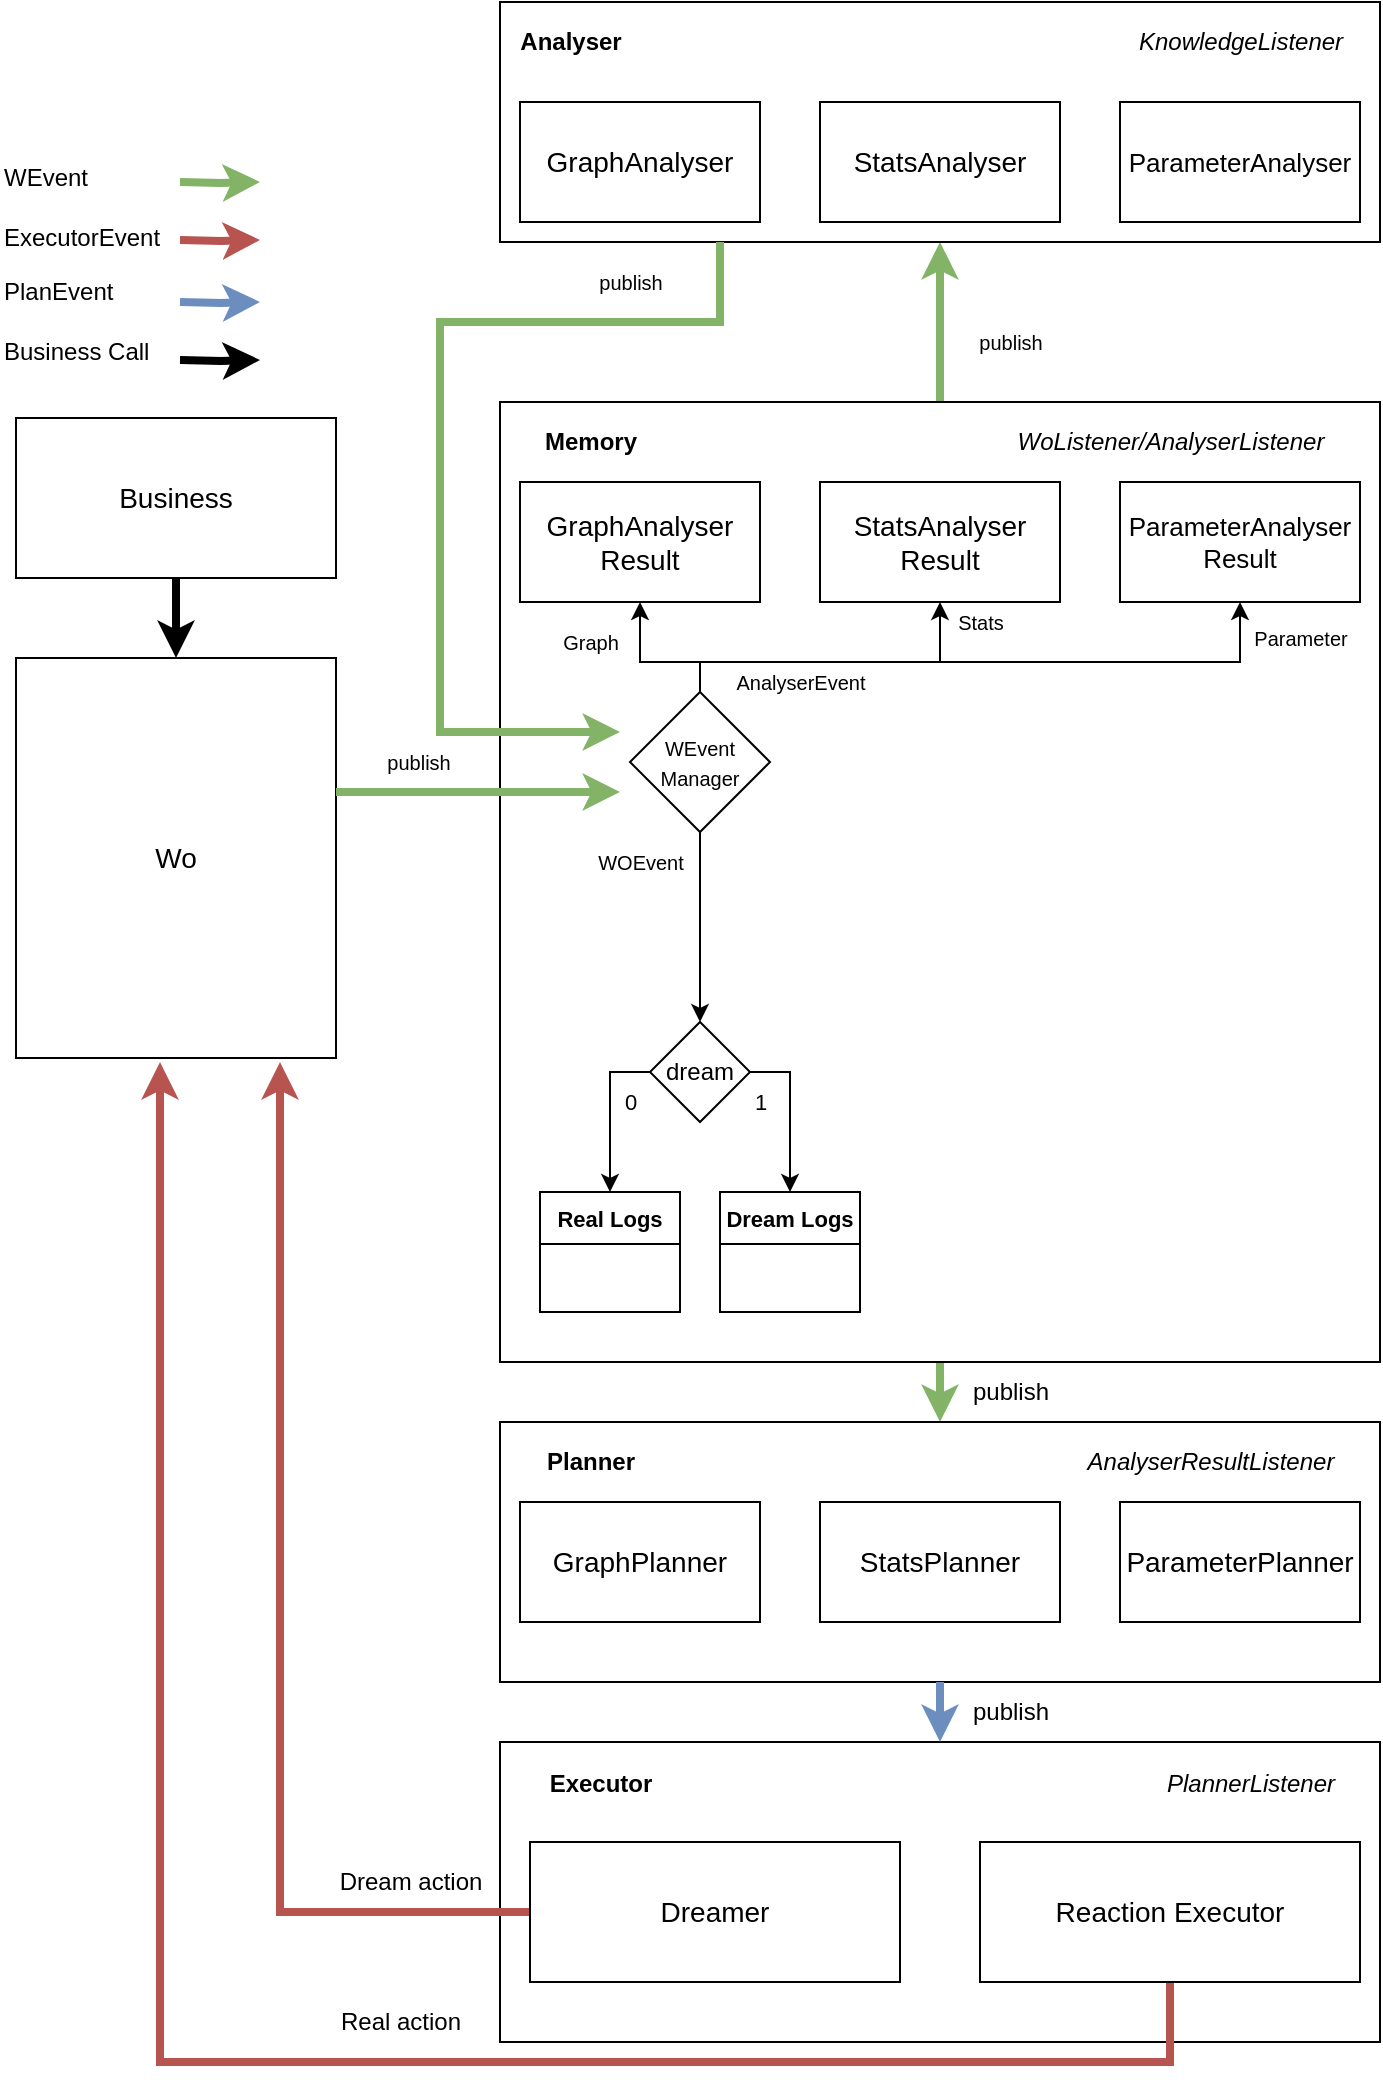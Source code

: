 <mxfile version="18.0.0" type="device"><diagram id="gRg7UHnxYuvVEjStJpHx" name="Page-1"><mxGraphModel dx="1149" dy="772" grid="1" gridSize="10" guides="1" tooltips="1" connect="1" arrows="1" fold="1" page="1" pageScale="1" pageWidth="827" pageHeight="1169" math="0" shadow="0"><root><mxCell id="0"/><mxCell id="1" parent="0"/><mxCell id="RJfiCJJlDYWIYcxAatYN-1" value="" style="rounded=0;whiteSpace=wrap;html=1;fontSize=10;" parent="1" vertex="1"><mxGeometry x="310" y="920" width="440" height="150" as="geometry"/></mxCell><mxCell id="eGc074BNSoweGuL8K8vA-1" value="&lt;font style=&quot;font-size: 14px&quot;&gt;Wo&lt;/font&gt;" style="rounded=0;whiteSpace=wrap;html=1;" parent="1" vertex="1"><mxGeometry x="68" y="378" width="160" height="200" as="geometry"/></mxCell><mxCell id="M6r_V2_CPhSMCasmv5Qg-44" style="edgeStyle=orthogonalEdgeStyle;rounded=0;orthogonalLoop=1;jettySize=auto;html=1;exitX=0.5;exitY=1;exitDx=0;exitDy=0;entryX=0.5;entryY=0;entryDx=0;entryDy=0;startArrow=none;startFill=0;endArrow=classic;endFill=1;strokeWidth=4;" parent="1" source="eGc074BNSoweGuL8K8vA-6" target="eGc074BNSoweGuL8K8vA-1" edge="1"><mxGeometry relative="1" as="geometry"/></mxCell><mxCell id="eGc074BNSoweGuL8K8vA-6" value="&lt;font style=&quot;font-size: 14px&quot;&gt;Business&lt;/font&gt;" style="rounded=0;whiteSpace=wrap;html=1;" parent="1" vertex="1"><mxGeometry x="68" y="258" width="160" height="80" as="geometry"/></mxCell><mxCell id="eGc074BNSoweGuL8K8vA-62" style="edgeStyle=orthogonalEdgeStyle;rounded=0;orthogonalLoop=1;jettySize=auto;html=1;exitX=0.5;exitY=0;exitDx=0;exitDy=0;entryX=0.5;entryY=1;entryDx=0;entryDy=0;fontSize=30;strokeWidth=4;fillColor=#d5e8d4;strokeColor=#82b366;" parent="1" source="eGc074BNSoweGuL8K8vA-8" target="eGc074BNSoweGuL8K8vA-10" edge="1"><mxGeometry relative="1" as="geometry"/></mxCell><mxCell id="M6r_V2_CPhSMCasmv5Qg-19" style="edgeStyle=orthogonalEdgeStyle;rounded=0;orthogonalLoop=1;jettySize=auto;html=1;startArrow=none;startFill=0;endArrow=classic;endFill=1;strokeWidth=4;fillColor=#d5e8d4;strokeColor=#82b366;" parent="1" source="eGc074BNSoweGuL8K8vA-8" target="M6r_V2_CPhSMCasmv5Qg-15" edge="1"><mxGeometry relative="1" as="geometry"/></mxCell><mxCell id="eGc074BNSoweGuL8K8vA-8" value="" style="rounded=0;whiteSpace=wrap;html=1;" parent="1" vertex="1"><mxGeometry x="310" y="250" width="440" height="480" as="geometry"/></mxCell><mxCell id="eGc074BNSoweGuL8K8vA-9" value="&lt;b&gt;Memory&lt;/b&gt;" style="text;html=1;align=center;verticalAlign=middle;resizable=0;points=[];autosize=1;strokeColor=none;fillColor=none;" parent="1" vertex="1"><mxGeometry x="325" y="260" width="60" height="20" as="geometry"/></mxCell><mxCell id="eGc074BNSoweGuL8K8vA-10" value="" style="rounded=0;whiteSpace=wrap;html=1;" parent="1" vertex="1"><mxGeometry x="310" y="50" width="440" height="120" as="geometry"/></mxCell><mxCell id="eGc074BNSoweGuL8K8vA-11" value="&lt;i&gt;KnowledgeListener&lt;/i&gt;" style="text;html=1;align=center;verticalAlign=middle;resizable=0;points=[];autosize=1;strokeColor=none;fillColor=none;" parent="1" vertex="1"><mxGeometry x="620" y="60" width="120" height="20" as="geometry"/></mxCell><mxCell id="eGc074BNSoweGuL8K8vA-12" value="&lt;b&gt;Analyser&lt;/b&gt;" style="text;html=1;align=center;verticalAlign=middle;resizable=0;points=[];autosize=1;strokeColor=none;fillColor=none;" parent="1" vertex="1"><mxGeometry x="310" y="60" width="70" height="20" as="geometry"/></mxCell><mxCell id="eGc074BNSoweGuL8K8vA-14" value="&lt;font style=&quot;font-size: 14px&quot;&gt;GraphAnalyser&lt;/font&gt;" style="rounded=0;whiteSpace=wrap;html=1;" parent="1" vertex="1"><mxGeometry x="320" y="100" width="120" height="60" as="geometry"/></mxCell><mxCell id="eGc074BNSoweGuL8K8vA-15" value="&lt;font style=&quot;font-size: 14px&quot;&gt;StatsAnalyser&lt;/font&gt;" style="rounded=0;whiteSpace=wrap;html=1;" parent="1" vertex="1"><mxGeometry x="470" y="100" width="120" height="60" as="geometry"/></mxCell><mxCell id="eGc074BNSoweGuL8K8vA-16" value="&lt;font style=&quot;font-size: 13px&quot;&gt;ParameterAnalyser&lt;/font&gt;" style="rounded=0;whiteSpace=wrap;html=1;" parent="1" vertex="1"><mxGeometry x="620" y="100" width="120" height="60" as="geometry"/></mxCell><mxCell id="eGc074BNSoweGuL8K8vA-46" style="edgeStyle=orthogonalEdgeStyle;rounded=0;orthogonalLoop=1;jettySize=auto;html=1;exitX=1;exitY=0.5;exitDx=0;exitDy=0;entryX=0.5;entryY=0;entryDx=0;entryDy=0;fontSize=10;strokeWidth=1;" parent="1" source="eGc074BNSoweGuL8K8vA-17" target="eGc074BNSoweGuL8K8vA-33" edge="1"><mxGeometry relative="1" as="geometry"/></mxCell><mxCell id="eGc074BNSoweGuL8K8vA-48" style="edgeStyle=orthogonalEdgeStyle;rounded=0;orthogonalLoop=1;jettySize=auto;html=1;exitX=0;exitY=0.5;exitDx=0;exitDy=0;fontSize=10;strokeWidth=1;" parent="1" source="eGc074BNSoweGuL8K8vA-17" target="eGc074BNSoweGuL8K8vA-29" edge="1"><mxGeometry relative="1" as="geometry"/></mxCell><mxCell id="eGc074BNSoweGuL8K8vA-17" value="dream" style="rhombus;whiteSpace=wrap;html=1;" parent="1" vertex="1"><mxGeometry x="385" y="560" width="50" height="50" as="geometry"/></mxCell><mxCell id="eGc074BNSoweGuL8K8vA-20" style="edgeStyle=orthogonalEdgeStyle;rounded=0;orthogonalLoop=1;jettySize=auto;html=1;strokeWidth=4;fillColor=#d5e8d4;strokeColor=#82b366;" parent="1" edge="1"><mxGeometry relative="1" as="geometry"><mxPoint x="150" y="140" as="sourcePoint"/><mxPoint x="190" y="140" as="targetPoint"/></mxGeometry></mxCell><mxCell id="eGc074BNSoweGuL8K8vA-21" value="WEvent" style="text;html=1;strokeColor=none;fillColor=none;align=left;verticalAlign=middle;whiteSpace=wrap;rounded=0;" parent="1" vertex="1"><mxGeometry x="60" y="123" width="60" height="30" as="geometry"/></mxCell><mxCell id="eGc074BNSoweGuL8K8vA-19" style="edgeStyle=orthogonalEdgeStyle;rounded=0;orthogonalLoop=1;jettySize=auto;html=1;fillColor=#d5e8d4;strokeColor=#82b366;strokeWidth=4;" parent="1" edge="1"><mxGeometry relative="1" as="geometry"><mxPoint x="230" y="445" as="sourcePoint"/><mxPoint x="370" y="445" as="targetPoint"/><Array as="points"><mxPoint x="228" y="445"/></Array></mxGeometry></mxCell><mxCell id="eGc074BNSoweGuL8K8vA-29" value="Real Logs" style="swimlane;fontStyle=1;childLayout=stackLayout;horizontal=1;startSize=26;horizontalStack=0;resizeParent=1;resizeParentMax=0;resizeLast=0;collapsible=1;marginBottom=0;align=center;fontSize=11;" parent="1" vertex="1"><mxGeometry x="330" y="645" width="70" height="60" as="geometry"/></mxCell><mxCell id="eGc074BNSoweGuL8K8vA-33" value="Dream Logs" style="swimlane;fontStyle=1;childLayout=stackLayout;horizontal=1;startSize=26;horizontalStack=0;resizeParent=1;resizeParentMax=0;resizeLast=0;collapsible=1;marginBottom=0;align=center;fontSize=11;" parent="1" vertex="1"><mxGeometry x="420" y="645" width="70" height="60" as="geometry"/></mxCell><mxCell id="eGc074BNSoweGuL8K8vA-37" value="0" style="text;html=1;align=center;verticalAlign=middle;resizable=0;points=[];autosize=1;strokeColor=none;fillColor=none;fontSize=11;" parent="1" vertex="1"><mxGeometry x="365" y="590" width="20" height="20" as="geometry"/></mxCell><mxCell id="eGc074BNSoweGuL8K8vA-38" value="1" style="text;html=1;align=center;verticalAlign=middle;resizable=0;points=[];autosize=1;strokeColor=none;fillColor=none;fontSize=11;" parent="1" vertex="1"><mxGeometry x="430" y="590" width="20" height="20" as="geometry"/></mxCell><mxCell id="eGc074BNSoweGuL8K8vA-39" value="&lt;font style=&quot;font-size: 14px&quot;&gt;GraphAnalyser&lt;br&gt;Result&lt;/font&gt;" style="rounded=0;whiteSpace=wrap;html=1;" parent="1" vertex="1"><mxGeometry x="320" y="290" width="120" height="60" as="geometry"/></mxCell><mxCell id="eGc074BNSoweGuL8K8vA-40" value="&lt;font style=&quot;font-size: 14px&quot;&gt;StatsAnalyser&lt;br&gt;Result&lt;/font&gt;" style="rounded=0;whiteSpace=wrap;html=1;" parent="1" vertex="1"><mxGeometry x="470" y="290" width="120" height="60" as="geometry"/></mxCell><mxCell id="eGc074BNSoweGuL8K8vA-41" value="&lt;font style=&quot;font-size: 13px&quot;&gt;ParameterAnalyser&lt;br&gt;Result&lt;/font&gt;" style="rounded=0;whiteSpace=wrap;html=1;" parent="1" vertex="1"><mxGeometry x="620" y="290" width="120" height="60" as="geometry"/></mxCell><mxCell id="eGc074BNSoweGuL8K8vA-45" style="edgeStyle=orthogonalEdgeStyle;rounded=0;orthogonalLoop=1;jettySize=auto;html=1;entryX=0.5;entryY=0;entryDx=0;entryDy=0;fontSize=10;strokeWidth=1;" parent="1" source="eGc074BNSoweGuL8K8vA-43" target="eGc074BNSoweGuL8K8vA-17" edge="1"><mxGeometry relative="1" as="geometry"/></mxCell><mxCell id="eGc074BNSoweGuL8K8vA-50" style="edgeStyle=orthogonalEdgeStyle;rounded=0;orthogonalLoop=1;jettySize=auto;html=1;entryX=0.5;entryY=1;entryDx=0;entryDy=0;fontSize=10;strokeWidth=1;" parent="1" source="eGc074BNSoweGuL8K8vA-43" target="eGc074BNSoweGuL8K8vA-39" edge="1"><mxGeometry relative="1" as="geometry"><Array as="points"><mxPoint x="410" y="380"/><mxPoint x="380" y="380"/></Array></mxGeometry></mxCell><mxCell id="eGc074BNSoweGuL8K8vA-51" style="edgeStyle=orthogonalEdgeStyle;rounded=0;orthogonalLoop=1;jettySize=auto;html=1;entryX=0.5;entryY=1;entryDx=0;entryDy=0;fontSize=10;strokeWidth=1;" parent="1" source="eGc074BNSoweGuL8K8vA-43" target="eGc074BNSoweGuL8K8vA-40" edge="1"><mxGeometry relative="1" as="geometry"><Array as="points"><mxPoint x="410" y="380"/><mxPoint x="530" y="380"/></Array></mxGeometry></mxCell><mxCell id="eGc074BNSoweGuL8K8vA-52" style="edgeStyle=orthogonalEdgeStyle;rounded=0;orthogonalLoop=1;jettySize=auto;html=1;entryX=0.5;entryY=1;entryDx=0;entryDy=0;fontSize=10;strokeWidth=1;" parent="1" source="eGc074BNSoweGuL8K8vA-43" target="eGc074BNSoweGuL8K8vA-41" edge="1"><mxGeometry relative="1" as="geometry"><Array as="points"><mxPoint x="410" y="380"/><mxPoint x="680" y="380"/></Array></mxGeometry></mxCell><mxCell id="eGc074BNSoweGuL8K8vA-43" value="&lt;font style=&quot;font-size: 10px&quot;&gt;WEvent&lt;br&gt;Manager&lt;/font&gt;" style="rhombus;whiteSpace=wrap;html=1;fontSize=12;" parent="1" vertex="1"><mxGeometry x="375" y="395" width="70" height="70" as="geometry"/></mxCell><mxCell id="eGc074BNSoweGuL8K8vA-44" value="WOEvent" style="text;html=1;align=center;verticalAlign=middle;resizable=0;points=[];autosize=1;strokeColor=none;fillColor=none;fontSize=10;" parent="1" vertex="1"><mxGeometry x="350" y="470" width="60" height="20" as="geometry"/></mxCell><mxCell id="eGc074BNSoweGuL8K8vA-53" value="AnalyserEvent" style="text;html=1;align=center;verticalAlign=middle;resizable=0;points=[];autosize=1;strokeColor=none;fillColor=none;fontSize=10;" parent="1" vertex="1"><mxGeometry x="420" y="380" width="80" height="20" as="geometry"/></mxCell><mxCell id="eGc074BNSoweGuL8K8vA-54" value="Graph" style="text;html=1;align=center;verticalAlign=middle;resizable=0;points=[];autosize=1;strokeColor=none;fillColor=none;fontSize=10;" parent="1" vertex="1"><mxGeometry x="335" y="360" width="40" height="20" as="geometry"/></mxCell><mxCell id="eGc074BNSoweGuL8K8vA-55" value="Stats" style="text;html=1;align=center;verticalAlign=middle;resizable=0;points=[];autosize=1;strokeColor=none;fillColor=none;fontSize=10;" parent="1" vertex="1"><mxGeometry x="530" y="350" width="40" height="20" as="geometry"/></mxCell><mxCell id="eGc074BNSoweGuL8K8vA-56" value="Parameter" style="text;html=1;align=center;verticalAlign=middle;resizable=0;points=[];autosize=1;strokeColor=none;fillColor=none;fontSize=10;" parent="1" vertex="1"><mxGeometry x="680" y="358" width="60" height="20" as="geometry"/></mxCell><mxCell id="eGc074BNSoweGuL8K8vA-60" value="&lt;i&gt;PlannerListener&lt;/i&gt;" style="text;html=1;align=center;verticalAlign=middle;resizable=0;points=[];autosize=1;strokeColor=none;fillColor=none;" parent="1" vertex="1"><mxGeometry x="635" y="931" width="100" height="20" as="geometry"/></mxCell><mxCell id="eGc074BNSoweGuL8K8vA-64" value="ExecutorEvent" style="text;html=1;strokeColor=none;fillColor=none;align=left;verticalAlign=middle;whiteSpace=wrap;rounded=0;" parent="1" vertex="1"><mxGeometry x="60" y="153" width="90" height="30" as="geometry"/></mxCell><mxCell id="eGc074BNSoweGuL8K8vA-65" style="edgeStyle=orthogonalEdgeStyle;rounded=0;orthogonalLoop=1;jettySize=auto;html=1;strokeWidth=4;fillColor=#f8cecc;strokeColor=#b85450;" parent="1" edge="1"><mxGeometry relative="1" as="geometry"><mxPoint x="150" y="169" as="sourcePoint"/><mxPoint x="190" y="169" as="targetPoint"/></mxGeometry></mxCell><mxCell id="eGc074BNSoweGuL8K8vA-72" value="publish" style="text;html=1;align=center;verticalAlign=middle;resizable=0;points=[];autosize=1;strokeColor=none;fillColor=none;fontSize=10;" parent="1" vertex="1"><mxGeometry x="540" y="210" width="50" height="20" as="geometry"/></mxCell><mxCell id="eGc074BNSoweGuL8K8vA-74" value="publish" style="text;html=1;align=center;verticalAlign=middle;resizable=0;points=[];autosize=1;strokeColor=none;fillColor=none;fontSize=10;" parent="1" vertex="1"><mxGeometry x="244" y="420" width="50" height="20" as="geometry"/></mxCell><mxCell id="eGc074BNSoweGuL8K8vA-79" style="edgeStyle=orthogonalEdgeStyle;rounded=0;orthogonalLoop=1;jettySize=auto;html=1;strokeWidth=4;fillColor=#d5e8d4;strokeColor=#82b366;exitX=0.25;exitY=1;exitDx=0;exitDy=0;" parent="1" source="eGc074BNSoweGuL8K8vA-10" edge="1"><mxGeometry relative="1" as="geometry"><mxPoint x="420" y="190" as="sourcePoint"/><mxPoint x="370" y="415" as="targetPoint"/><Array as="points"><mxPoint x="420" y="210"/><mxPoint x="280" y="210"/><mxPoint x="280" y="415"/></Array></mxGeometry></mxCell><mxCell id="M6r_V2_CPhSMCasmv5Qg-15" value="" style="rounded=0;whiteSpace=wrap;html=1;fontSize=10;" parent="1" vertex="1"><mxGeometry x="310" y="760" width="440" height="130" as="geometry"/></mxCell><mxCell id="M6r_V2_CPhSMCasmv5Qg-7" value="&lt;i&gt;AnalyserResultListener&lt;/i&gt;" style="text;html=1;align=center;verticalAlign=middle;resizable=0;points=[];autosize=1;strokeColor=none;fillColor=none;" parent="1" vertex="1"><mxGeometry x="595" y="770" width="140" height="20" as="geometry"/></mxCell><mxCell id="M6r_V2_CPhSMCasmv5Qg-16" value="&lt;font style=&quot;font-size: 14px&quot;&gt;ParameterPlanner&lt;/font&gt;" style="rounded=0;whiteSpace=wrap;html=1;" parent="1" vertex="1"><mxGeometry x="620" y="800" width="120" height="60" as="geometry"/></mxCell><mxCell id="M6r_V2_CPhSMCasmv5Qg-17" value="&lt;font style=&quot;font-size: 14px&quot;&gt;StatsPlanner&lt;/font&gt;" style="rounded=0;whiteSpace=wrap;html=1;" parent="1" vertex="1"><mxGeometry x="470" y="800" width="120" height="60" as="geometry"/></mxCell><mxCell id="M6r_V2_CPhSMCasmv5Qg-18" value="&lt;font style=&quot;font-size: 14px&quot;&gt;GraphPlanner&lt;/font&gt;" style="rounded=0;whiteSpace=wrap;html=1;" parent="1" vertex="1"><mxGeometry x="320" y="800" width="120" height="60" as="geometry"/></mxCell><mxCell id="M6r_V2_CPhSMCasmv5Qg-21" value="publish" style="text;html=1;align=center;verticalAlign=middle;resizable=0;points=[];autosize=1;strokeColor=none;" parent="1" vertex="1"><mxGeometry x="540" y="735" width="50" height="20" as="geometry"/></mxCell><mxCell id="M6r_V2_CPhSMCasmv5Qg-23" value="&lt;b&gt;Planner&lt;/b&gt;" style="text;html=1;align=center;verticalAlign=middle;resizable=0;points=[];autosize=1;strokeColor=none;fillColor=none;" parent="1" vertex="1"><mxGeometry x="325" y="770" width="60" height="20" as="geometry"/></mxCell><mxCell id="M6r_V2_CPhSMCasmv5Qg-25" value="&lt;i&gt;WoListener/AnalyserListener&lt;/i&gt;" style="text;html=1;align=center;verticalAlign=middle;resizable=0;points=[];autosize=1;strokeColor=none;fillColor=none;" parent="1" vertex="1"><mxGeometry x="560" y="260" width="170" height="20" as="geometry"/></mxCell><mxCell id="M6r_V2_CPhSMCasmv5Qg-26" value="publish" style="text;html=1;align=center;verticalAlign=middle;resizable=0;points=[];autosize=1;strokeColor=none;fillColor=none;fontSize=10;" parent="1" vertex="1"><mxGeometry x="350" y="180" width="50" height="20" as="geometry"/></mxCell><mxCell id="M6r_V2_CPhSMCasmv5Qg-35" style="edgeStyle=orthogonalEdgeStyle;rounded=0;orthogonalLoop=1;jettySize=auto;html=1;startArrow=none;startFill=0;endArrow=classic;endFill=1;strokeWidth=4;fillColor=#f8cecc;strokeColor=#b85450;exitX=0;exitY=0.5;exitDx=0;exitDy=0;" parent="1" source="eGc074BNSoweGuL8K8vA-58" edge="1"><mxGeometry relative="1" as="geometry"><mxPoint x="200" y="580" as="targetPoint"/><mxPoint x="148.0" y="828" as="sourcePoint"/><Array as="points"><mxPoint x="200" y="1005"/></Array></mxGeometry></mxCell><mxCell id="M6r_V2_CPhSMCasmv5Qg-36" style="edgeStyle=orthogonalEdgeStyle;rounded=0;orthogonalLoop=1;jettySize=auto;html=1;startArrow=none;startFill=0;endArrow=classic;endFill=1;strokeWidth=4;fillColor=#f8cecc;strokeColor=#b85450;exitX=0.5;exitY=1;exitDx=0;exitDy=0;" parent="1" source="RJfiCJJlDYWIYcxAatYN-4" edge="1"><mxGeometry relative="1" as="geometry"><mxPoint x="140" y="580" as="targetPoint"/><Array as="points"><mxPoint x="645" y="1080"/><mxPoint x="140" y="1080"/></Array><mxPoint x="640" y="1090" as="sourcePoint"/></mxGeometry></mxCell><mxCell id="M6r_V2_CPhSMCasmv5Qg-37" value="Dream action" style="text;html=1;align=center;verticalAlign=middle;resizable=0;points=[];autosize=1;strokeColor=none;" parent="1" vertex="1"><mxGeometry x="220" y="980" width="90" height="20" as="geometry"/></mxCell><mxCell id="M6r_V2_CPhSMCasmv5Qg-38" value="Real action" style="text;html=1;align=center;verticalAlign=middle;resizable=0;points=[];autosize=1;strokeColor=none;" parent="1" vertex="1"><mxGeometry x="220" y="1050" width="80" height="20" as="geometry"/></mxCell><mxCell id="M6r_V2_CPhSMCasmv5Qg-40" style="edgeStyle=orthogonalEdgeStyle;rounded=0;orthogonalLoop=1;jettySize=auto;html=1;startArrow=none;startFill=0;endArrow=classic;endFill=1;strokeWidth=4;fillColor=#dae8fc;strokeColor=#6c8ebf;" parent="1" edge="1"><mxGeometry relative="1" as="geometry"><mxPoint x="530" y="890.0" as="sourcePoint"/><mxPoint x="530" y="920" as="targetPoint"/></mxGeometry></mxCell><mxCell id="M6r_V2_CPhSMCasmv5Qg-41" value="publish" style="text;html=1;align=center;verticalAlign=middle;resizable=0;points=[];autosize=1;strokeColor=none;" parent="1" vertex="1"><mxGeometry x="540" y="895" width="50" height="20" as="geometry"/></mxCell><mxCell id="RJfiCJJlDYWIYcxAatYN-3" value="" style="group" parent="1" vertex="1" connectable="0"><mxGeometry x="325" y="970" width="185" height="70" as="geometry"/></mxCell><mxCell id="eGc074BNSoweGuL8K8vA-58" value="" style="rounded=0;whiteSpace=wrap;html=1;fontSize=10;" parent="RJfiCJJlDYWIYcxAatYN-3" vertex="1"><mxGeometry width="185" height="70" as="geometry"/></mxCell><mxCell id="M6r_V2_CPhSMCasmv5Qg-6" value="&lt;font style=&quot;font-size: 14px&quot;&gt;Dreamer&lt;/font&gt;" style="text;html=1;align=center;verticalAlign=middle;resizable=0;points=[];autosize=1;strokeColor=none;fillColor=none;" parent="RJfiCJJlDYWIYcxAatYN-3" vertex="1"><mxGeometry x="57.498" y="25" width="70" height="20" as="geometry"/></mxCell><mxCell id="RJfiCJJlDYWIYcxAatYN-4" value="&lt;font style=&quot;font-size: 14px&quot;&gt;Reaction Executor&lt;/font&gt;" style="rounded=0;whiteSpace=wrap;html=1;fontSize=10;" parent="1" vertex="1"><mxGeometry x="550" y="970" width="190" height="70" as="geometry"/></mxCell><mxCell id="2dSBDQtFSo27ubnpdT2z-1" value="&lt;b&gt;Executor&lt;/b&gt;" style="text;html=1;align=center;verticalAlign=middle;resizable=0;points=[];autosize=1;strokeColor=none;fillColor=none;" parent="1" vertex="1"><mxGeometry x="325" y="931" width="70" height="20" as="geometry"/></mxCell><mxCell id="2dSBDQtFSo27ubnpdT2z-2" value="PlanEvent" style="text;html=1;strokeColor=none;fillColor=none;align=left;verticalAlign=middle;whiteSpace=wrap;rounded=0;" parent="1" vertex="1"><mxGeometry x="60" y="180" width="60" height="30" as="geometry"/></mxCell><mxCell id="2dSBDQtFSo27ubnpdT2z-3" style="edgeStyle=orthogonalEdgeStyle;rounded=0;orthogonalLoop=1;jettySize=auto;html=1;strokeWidth=4;fillColor=#dae8fc;strokeColor=#6c8ebf;" parent="1" edge="1"><mxGeometry relative="1" as="geometry"><mxPoint x="150" y="200" as="sourcePoint"/><mxPoint x="190" y="200" as="targetPoint"/></mxGeometry></mxCell><mxCell id="2dSBDQtFSo27ubnpdT2z-4" style="edgeStyle=orthogonalEdgeStyle;rounded=0;orthogonalLoop=1;jettySize=auto;html=1;strokeWidth=4;fillColor=#f8cecc;strokeColor=#000000;" parent="1" edge="1"><mxGeometry relative="1" as="geometry"><mxPoint x="150" y="229" as="sourcePoint"/><mxPoint x="190" y="229" as="targetPoint"/></mxGeometry></mxCell><mxCell id="2dSBDQtFSo27ubnpdT2z-5" value="Business Call" style="text;html=1;strokeColor=none;fillColor=none;align=left;verticalAlign=middle;whiteSpace=wrap;rounded=0;" parent="1" vertex="1"><mxGeometry x="60" y="210" width="80" height="30" as="geometry"/></mxCell></root></mxGraphModel></diagram></mxfile>